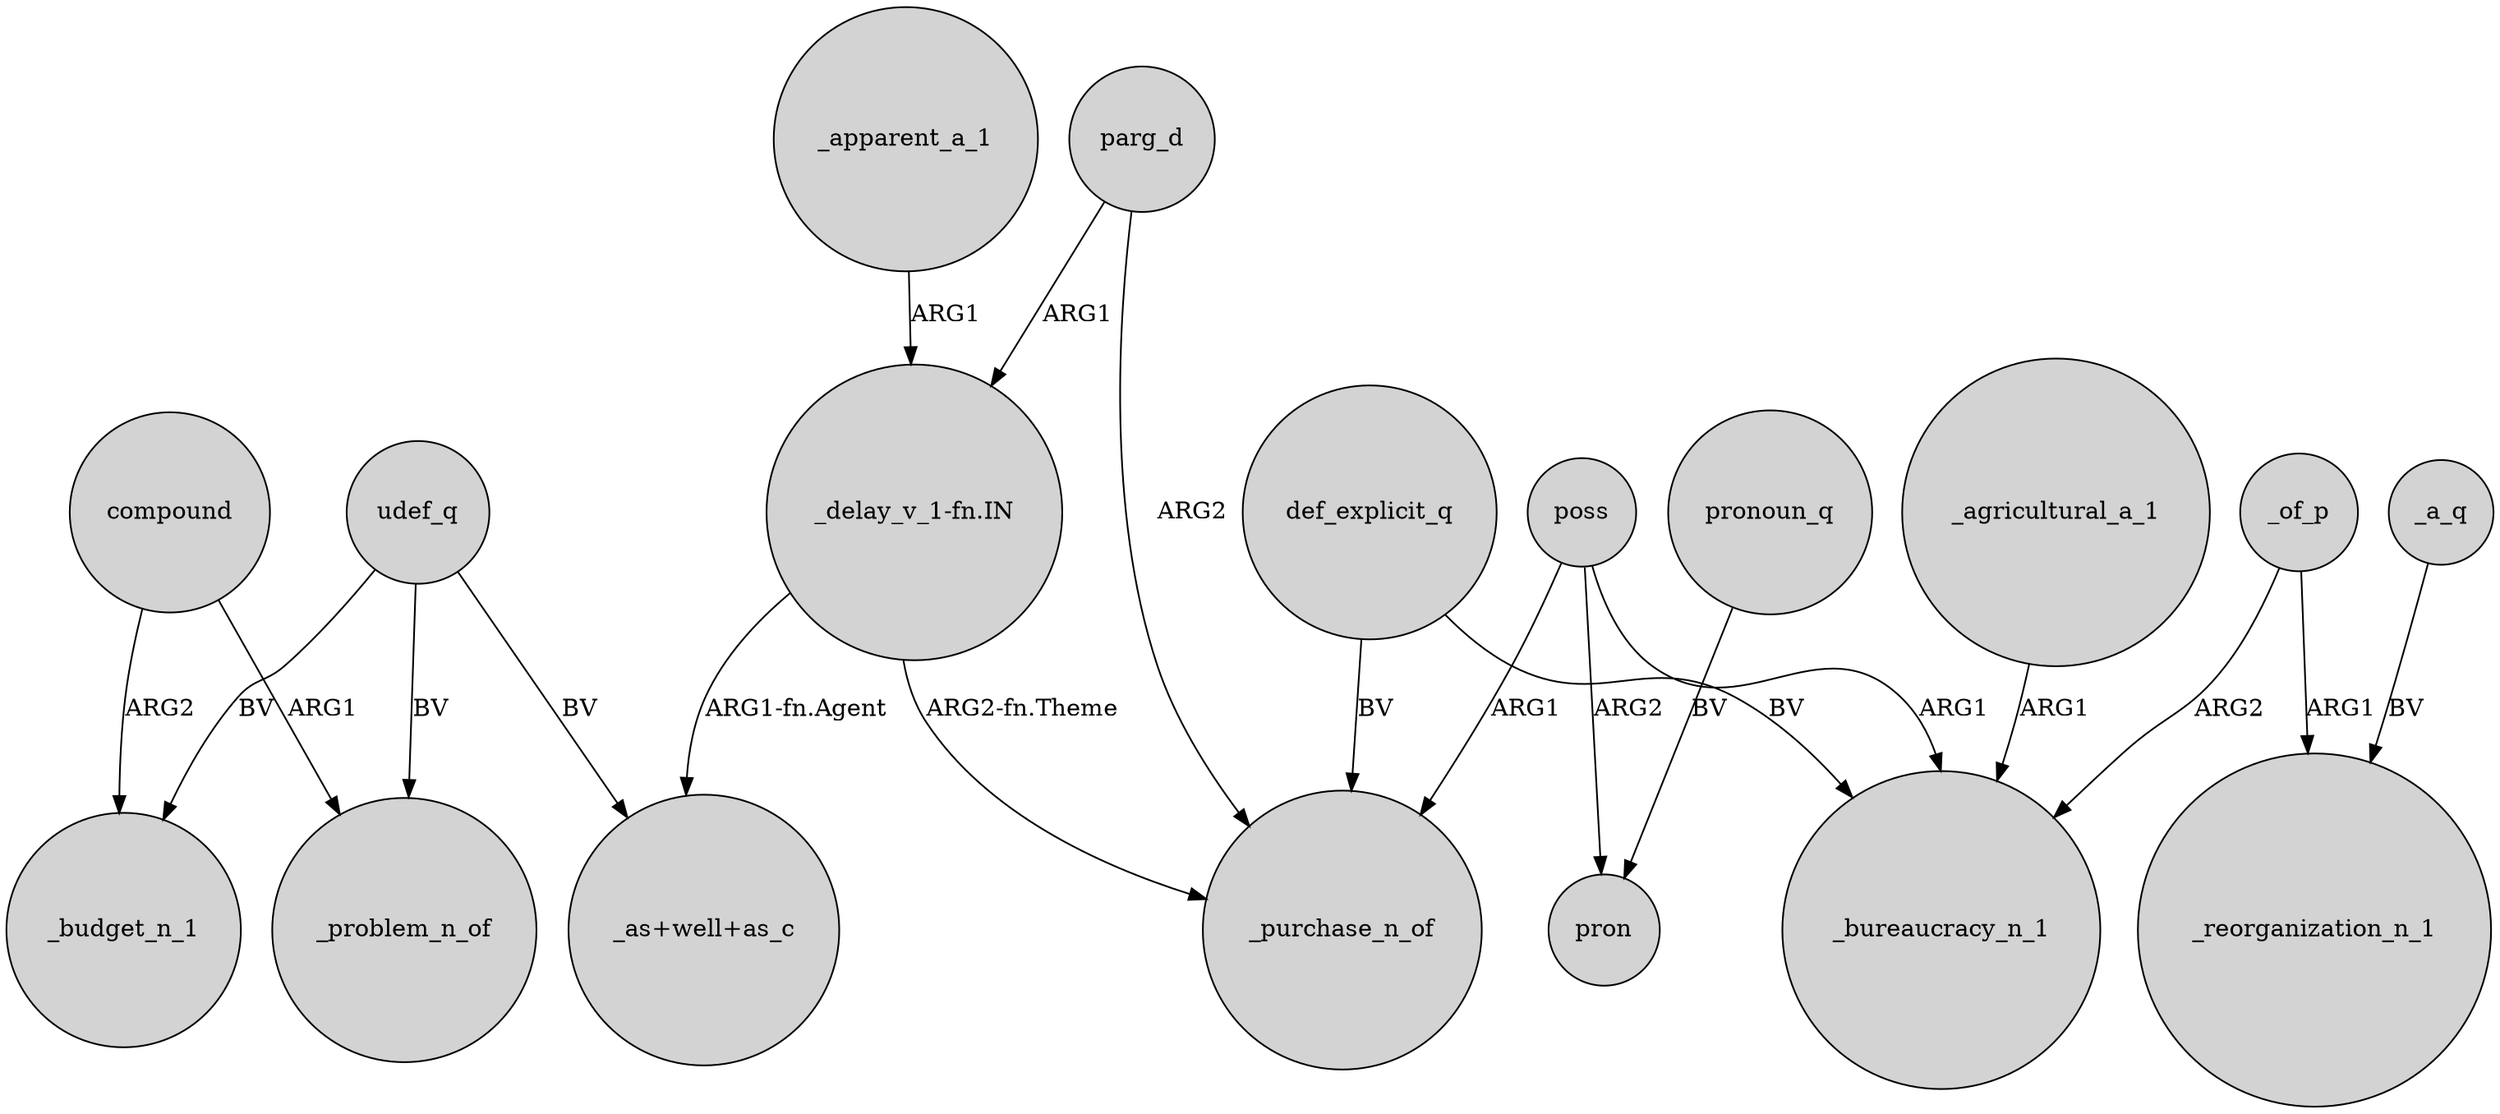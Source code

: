 digraph {
	node [shape=circle style=filled]
	parg_d -> _purchase_n_of [label=ARG2]
	_of_p -> _reorganization_n_1 [label=ARG1]
	_agricultural_a_1 -> _bureaucracy_n_1 [label=ARG1]
	udef_q -> "_as+well+as_c" [label=BV]
	_apparent_a_1 -> "_delay_v_1-fn.IN" [label=ARG1]
	poss -> pron [label=ARG2]
	_of_p -> _bureaucracy_n_1 [label=ARG2]
	def_explicit_q -> _purchase_n_of [label=BV]
	parg_d -> "_delay_v_1-fn.IN" [label=ARG1]
	udef_q -> _problem_n_of [label=BV]
	compound -> _budget_n_1 [label=ARG2]
	poss -> _bureaucracy_n_1 [label=ARG1]
	pronoun_q -> pron [label=BV]
	"_delay_v_1-fn.IN" -> _purchase_n_of [label="ARG2-fn.Theme"]
	_a_q -> _reorganization_n_1 [label=BV]
	compound -> _problem_n_of [label=ARG1]
	udef_q -> _budget_n_1 [label=BV]
	"_delay_v_1-fn.IN" -> "_as+well+as_c" [label="ARG1-fn.Agent"]
	def_explicit_q -> _bureaucracy_n_1 [label=BV]
	poss -> _purchase_n_of [label=ARG1]
}
